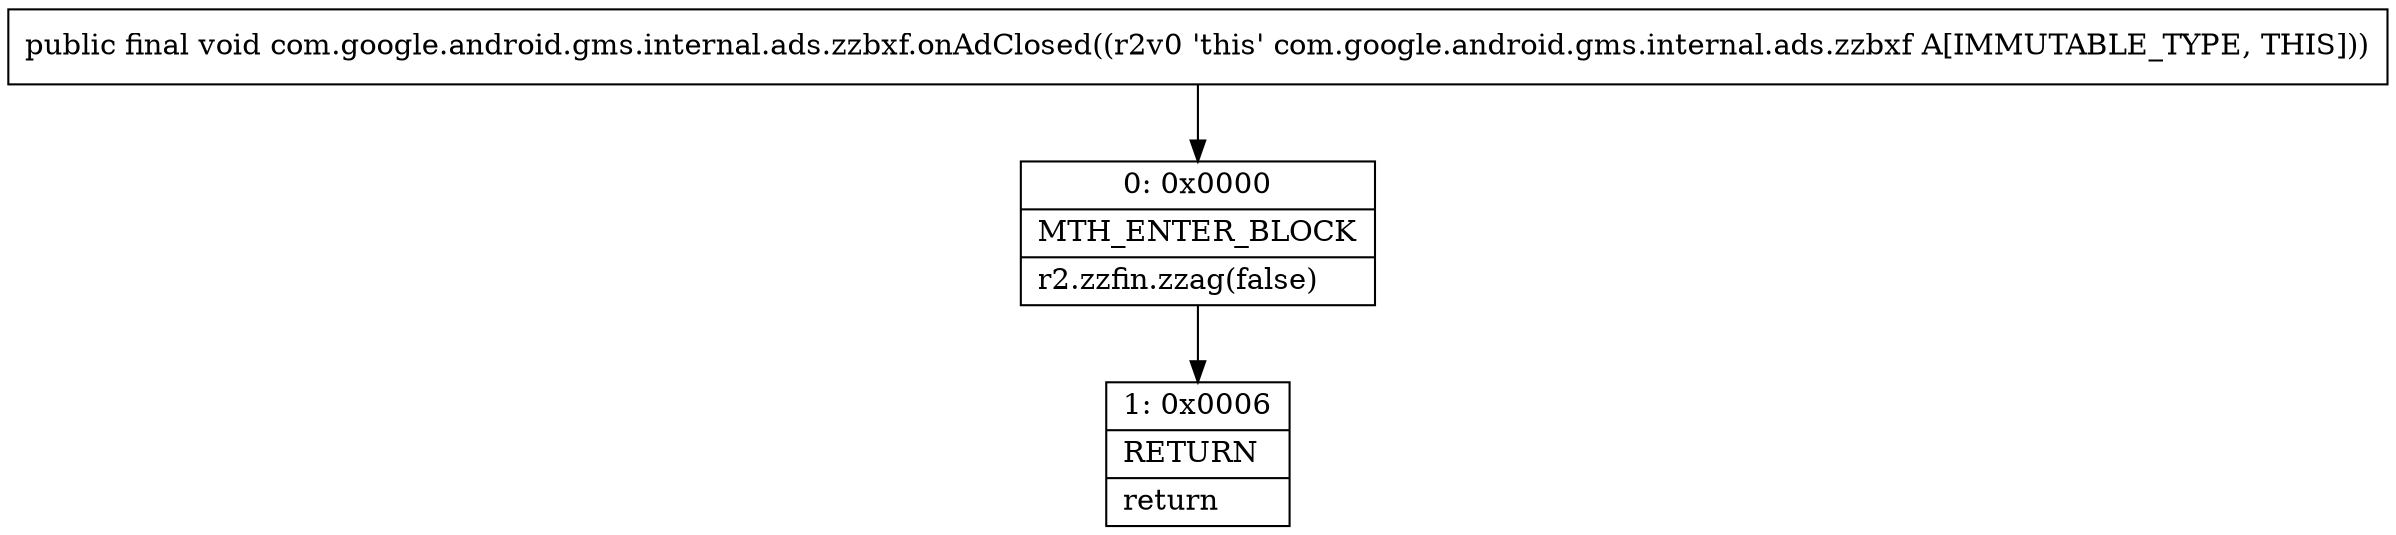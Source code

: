 digraph "CFG forcom.google.android.gms.internal.ads.zzbxf.onAdClosed()V" {
Node_0 [shape=record,label="{0\:\ 0x0000|MTH_ENTER_BLOCK\l|r2.zzfin.zzag(false)\l}"];
Node_1 [shape=record,label="{1\:\ 0x0006|RETURN\l|return\l}"];
MethodNode[shape=record,label="{public final void com.google.android.gms.internal.ads.zzbxf.onAdClosed((r2v0 'this' com.google.android.gms.internal.ads.zzbxf A[IMMUTABLE_TYPE, THIS])) }"];
MethodNode -> Node_0;
Node_0 -> Node_1;
}

